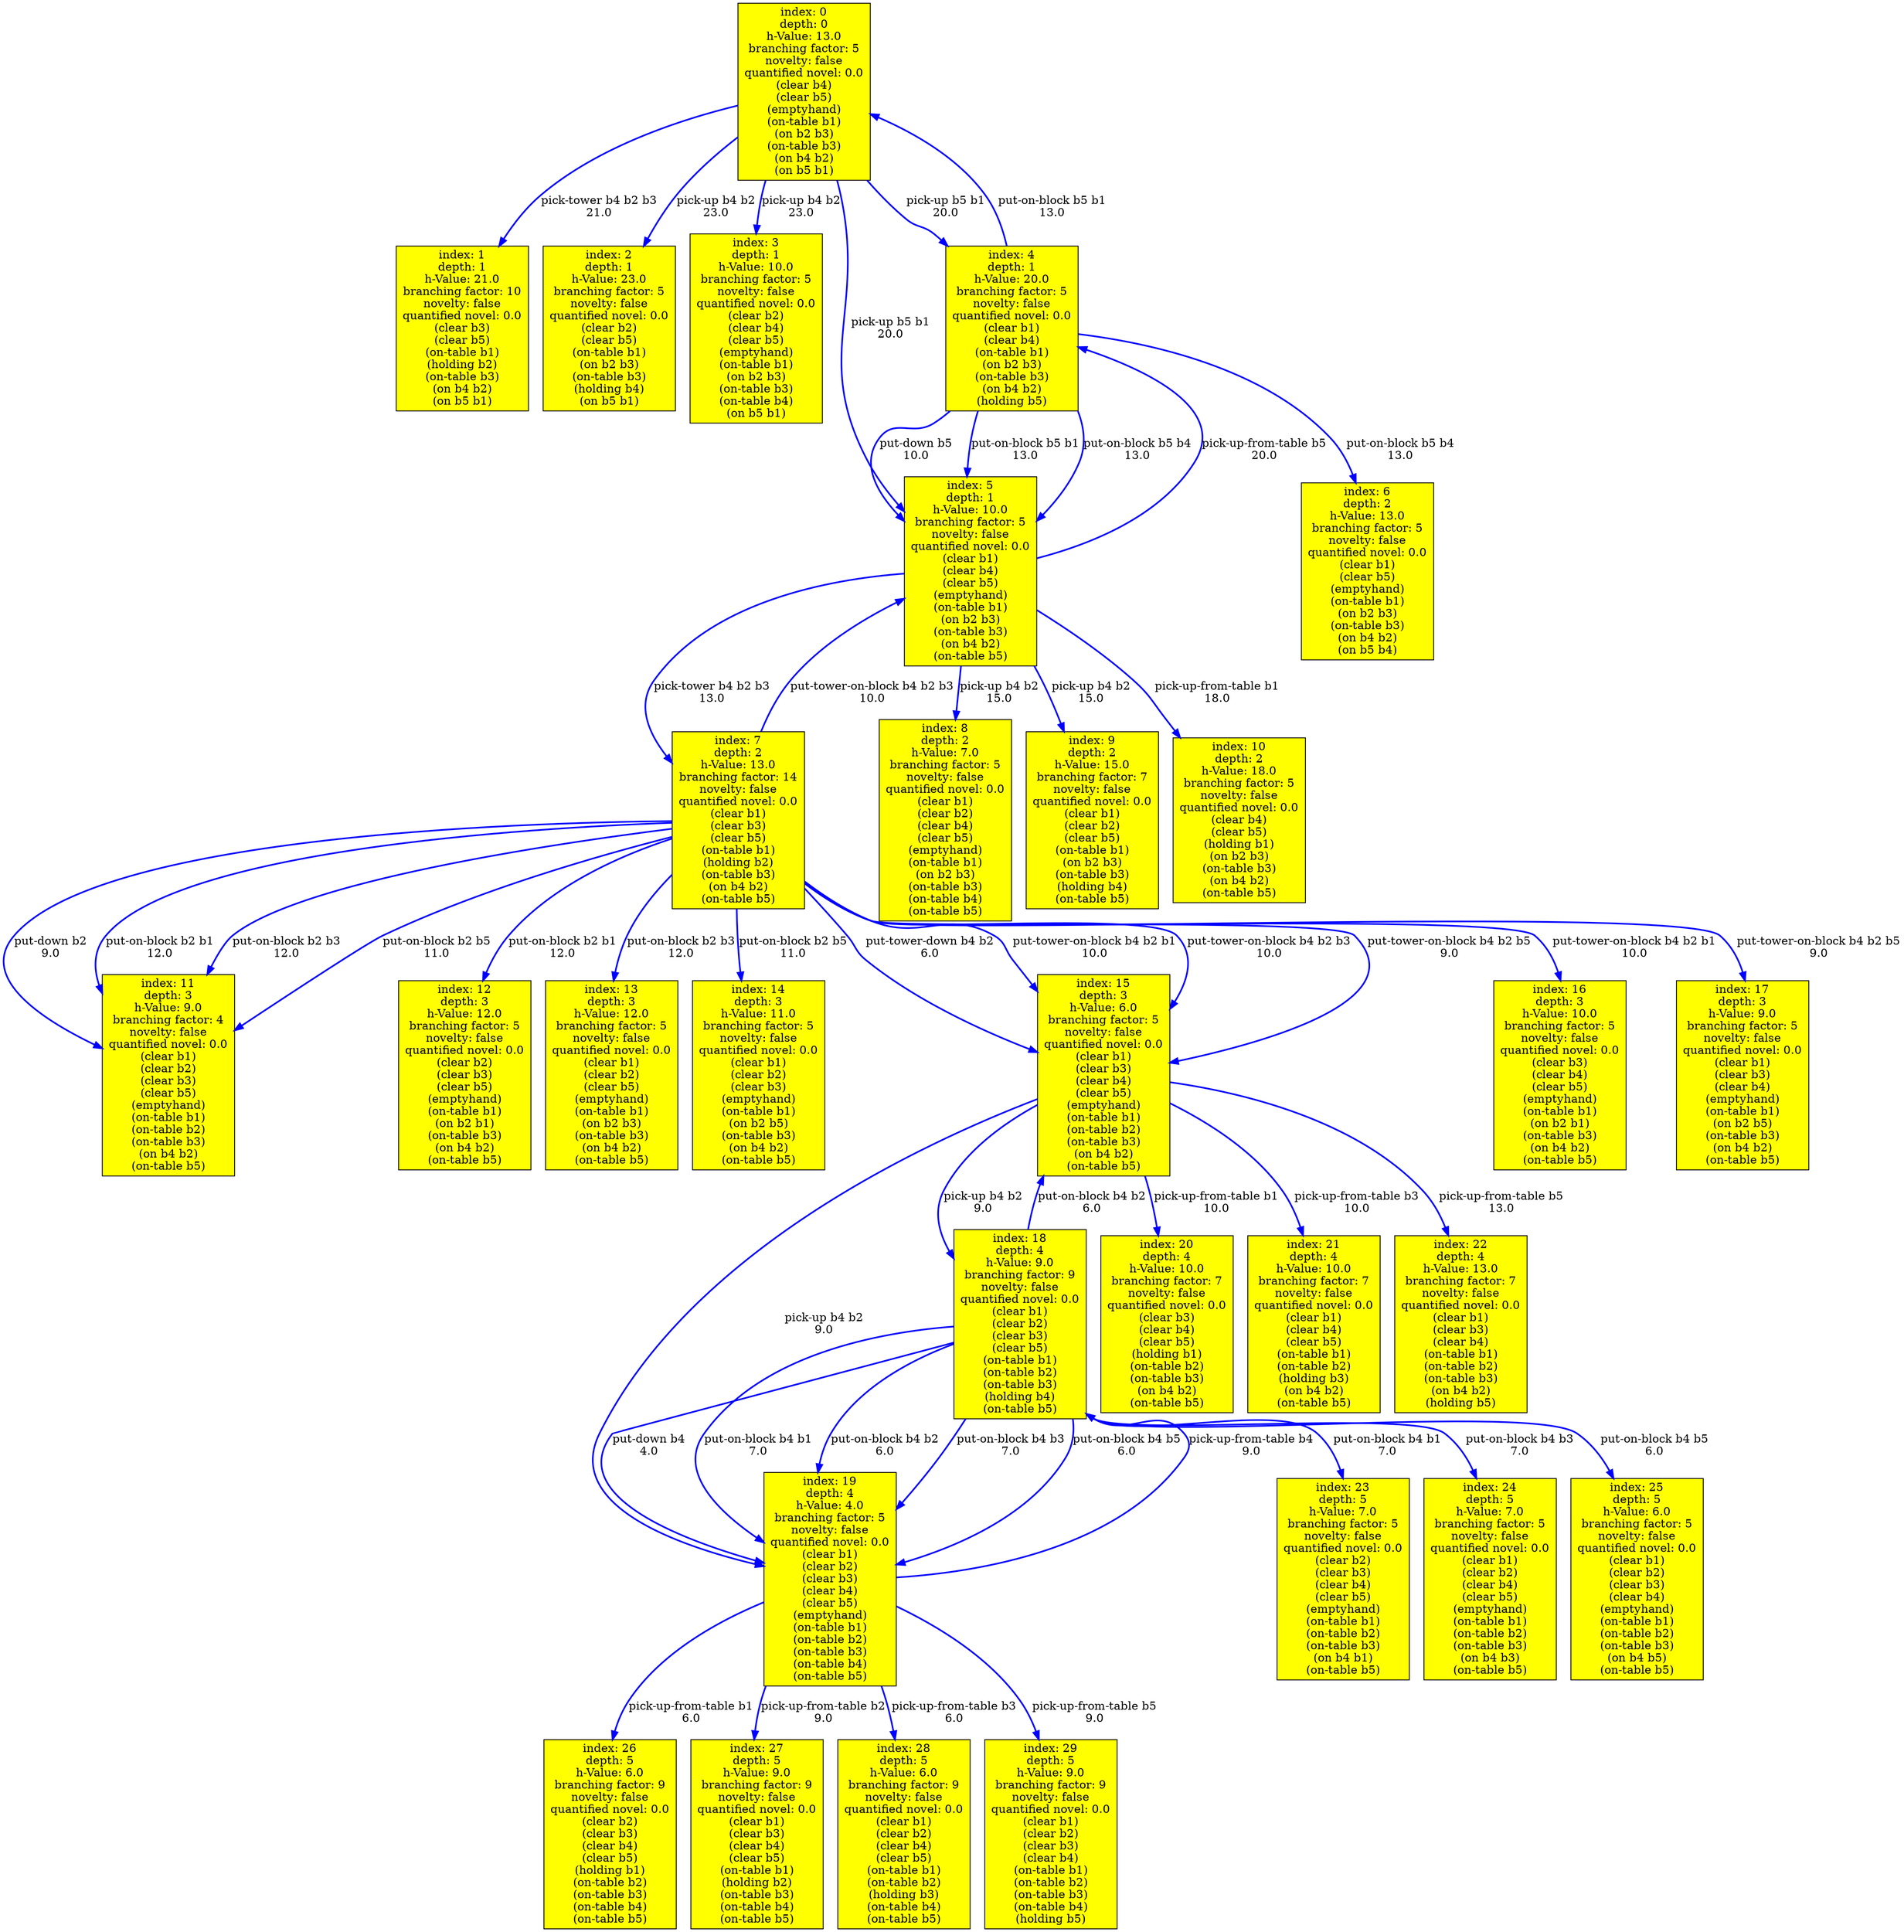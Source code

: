 digraph {
0 [ peripheries="1", shape="rectangle", style="filled", fillcolor="yellow", label="index: 0\ndepth: 0\nh-Value: 13.0\nbranching factor: 5\nnovelty: false\nquantified novel: 0.0\n(clear b4)\n(clear b5)\n(emptyhand)\n(on-table b1)\n(on b2 b3)\n(on-table b3)\n(on b4 b2)\n(on b5 b1)" ]
1 [ peripheries="1", shape="rectangle", style="filled", fillcolor="yellow", label="index: 1\ndepth: 1\nh-Value: 21.0\nbranching factor: 10\nnovelty: false\nquantified novel: 0.0\n(clear b3)\n(clear b5)\n(on-table b1)\n(holding b2)\n(on-table b3)\n(on b4 b2)\n(on b5 b1)" ]
2 [ peripheries="1", shape="rectangle", style="filled", fillcolor="yellow", label="index: 2\ndepth: 1\nh-Value: 23.0\nbranching factor: 5\nnovelty: false\nquantified novel: 0.0\n(clear b2)\n(clear b5)\n(on-table b1)\n(on b2 b3)\n(on-table b3)\n(holding b4)\n(on b5 b1)" ]
3 [ peripheries="1", shape="rectangle", style="filled", fillcolor="yellow", label="index: 3\ndepth: 1\nh-Value: 10.0\nbranching factor: 5\nnovelty: false\nquantified novel: 0.0\n(clear b2)\n(clear b4)\n(clear b5)\n(emptyhand)\n(on-table b1)\n(on b2 b3)\n(on-table b3)\n(on-table b4)\n(on b5 b1)" ]
4 [ peripheries="1", shape="rectangle", style="filled", fillcolor="yellow", label="index: 4\ndepth: 1\nh-Value: 20.0\nbranching factor: 5\nnovelty: false\nquantified novel: 0.0\n(clear b1)\n(clear b4)\n(on-table b1)\n(on b2 b3)\n(on-table b3)\n(on b4 b2)\n(holding b5)" ]
5 [ peripheries="1", shape="rectangle", style="filled", fillcolor="yellow", label="index: 5\ndepth: 1\nh-Value: 10.0\nbranching factor: 5\nnovelty: false\nquantified novel: 0.0\n(clear b1)\n(clear b4)\n(clear b5)\n(emptyhand)\n(on-table b1)\n(on b2 b3)\n(on-table b3)\n(on b4 b2)\n(on-table b5)" ]
6 [ peripheries="1", shape="rectangle", style="filled", fillcolor="yellow", label="index: 6\ndepth: 2\nh-Value: 13.0\nbranching factor: 5\nnovelty: false\nquantified novel: 0.0\n(clear b1)\n(clear b5)\n(emptyhand)\n(on-table b1)\n(on b2 b3)\n(on-table b3)\n(on b4 b2)\n(on b5 b4)" ]
7 [ peripheries="1", shape="rectangle", style="filled", fillcolor="yellow", label="index: 7\ndepth: 2\nh-Value: 13.0\nbranching factor: 14\nnovelty: false\nquantified novel: 0.0\n(clear b1)\n(clear b3)\n(clear b5)\n(on-table b1)\n(holding b2)\n(on-table b3)\n(on b4 b2)\n(on-table b5)" ]
8 [ peripheries="1", shape="rectangle", style="filled", fillcolor="yellow", label="index: 8\ndepth: 2\nh-Value: 7.0\nbranching factor: 5\nnovelty: false\nquantified novel: 0.0\n(clear b1)\n(clear b2)\n(clear b4)\n(clear b5)\n(emptyhand)\n(on-table b1)\n(on b2 b3)\n(on-table b3)\n(on-table b4)\n(on-table b5)" ]
9 [ peripheries="1", shape="rectangle", style="filled", fillcolor="yellow", label="index: 9\ndepth: 2\nh-Value: 15.0\nbranching factor: 7\nnovelty: false\nquantified novel: 0.0\n(clear b1)\n(clear b2)\n(clear b5)\n(on-table b1)\n(on b2 b3)\n(on-table b3)\n(holding b4)\n(on-table b5)" ]
10 [ peripheries="1", shape="rectangle", style="filled", fillcolor="yellow", label="index: 10\ndepth: 2\nh-Value: 18.0\nbranching factor: 5\nnovelty: false\nquantified novel: 0.0\n(clear b4)\n(clear b5)\n(holding b1)\n(on b2 b3)\n(on-table b3)\n(on b4 b2)\n(on-table b5)" ]
11 [ peripheries="1", shape="rectangle", style="filled", fillcolor="yellow", label="index: 11\ndepth: 3\nh-Value: 9.0\nbranching factor: 4\nnovelty: false\nquantified novel: 0.0\n(clear b1)\n(clear b2)\n(clear b3)\n(clear b5)\n(emptyhand)\n(on-table b1)\n(on-table b2)\n(on-table b3)\n(on b4 b2)\n(on-table b5)" ]
12 [ peripheries="1", shape="rectangle", style="filled", fillcolor="yellow", label="index: 12\ndepth: 3\nh-Value: 12.0\nbranching factor: 5\nnovelty: false\nquantified novel: 0.0\n(clear b2)\n(clear b3)\n(clear b5)\n(emptyhand)\n(on-table b1)\n(on b2 b1)\n(on-table b3)\n(on b4 b2)\n(on-table b5)" ]
13 [ peripheries="1", shape="rectangle", style="filled", fillcolor="yellow", label="index: 13\ndepth: 3\nh-Value: 12.0\nbranching factor: 5\nnovelty: false\nquantified novel: 0.0\n(clear b1)\n(clear b2)\n(clear b5)\n(emptyhand)\n(on-table b1)\n(on b2 b3)\n(on-table b3)\n(on b4 b2)\n(on-table b5)" ]
14 [ peripheries="1", shape="rectangle", style="filled", fillcolor="yellow", label="index: 14\ndepth: 3\nh-Value: 11.0\nbranching factor: 5\nnovelty: false\nquantified novel: 0.0\n(clear b1)\n(clear b2)\n(clear b3)\n(emptyhand)\n(on-table b1)\n(on b2 b5)\n(on-table b3)\n(on b4 b2)\n(on-table b5)" ]
15 [ peripheries="1", shape="rectangle", style="filled", fillcolor="yellow", label="index: 15\ndepth: 3\nh-Value: 6.0\nbranching factor: 5\nnovelty: false\nquantified novel: 0.0\n(clear b1)\n(clear b3)\n(clear b4)\n(clear b5)\n(emptyhand)\n(on-table b1)\n(on-table b2)\n(on-table b3)\n(on b4 b2)\n(on-table b5)" ]
16 [ peripheries="1", shape="rectangle", style="filled", fillcolor="yellow", label="index: 16\ndepth: 3\nh-Value: 10.0\nbranching factor: 5\nnovelty: false\nquantified novel: 0.0\n(clear b3)\n(clear b4)\n(clear b5)\n(emptyhand)\n(on-table b1)\n(on b2 b1)\n(on-table b3)\n(on b4 b2)\n(on-table b5)" ]
17 [ peripheries="1", shape="rectangle", style="filled", fillcolor="yellow", label="index: 17\ndepth: 3\nh-Value: 9.0\nbranching factor: 5\nnovelty: false\nquantified novel: 0.0\n(clear b1)\n(clear b3)\n(clear b4)\n(emptyhand)\n(on-table b1)\n(on b2 b5)\n(on-table b3)\n(on b4 b2)\n(on-table b5)" ]
18 [ peripheries="1", shape="rectangle", style="filled", fillcolor="yellow", label="index: 18\ndepth: 4\nh-Value: 9.0\nbranching factor: 9\nnovelty: false\nquantified novel: 0.0\n(clear b1)\n(clear b2)\n(clear b3)\n(clear b5)\n(on-table b1)\n(on-table b2)\n(on-table b3)\n(holding b4)\n(on-table b5)" ]
19 [ peripheries="1", shape="rectangle", style="filled", fillcolor="yellow", label="index: 19\ndepth: 4\nh-Value: 4.0\nbranching factor: 5\nnovelty: false\nquantified novel: 0.0\n(clear b1)\n(clear b2)\n(clear b3)\n(clear b4)\n(clear b5)\n(emptyhand)\n(on-table b1)\n(on-table b2)\n(on-table b3)\n(on-table b4)\n(on-table b5)" ]
20 [ peripheries="1", shape="rectangle", style="filled", fillcolor="yellow", label="index: 20\ndepth: 4\nh-Value: 10.0\nbranching factor: 7\nnovelty: false\nquantified novel: 0.0\n(clear b3)\n(clear b4)\n(clear b5)\n(holding b1)\n(on-table b2)\n(on-table b3)\n(on b4 b2)\n(on-table b5)" ]
21 [ peripheries="1", shape="rectangle", style="filled", fillcolor="yellow", label="index: 21\ndepth: 4\nh-Value: 10.0\nbranching factor: 7\nnovelty: false\nquantified novel: 0.0\n(clear b1)\n(clear b4)\n(clear b5)\n(on-table b1)\n(on-table b2)\n(holding b3)\n(on b4 b2)\n(on-table b5)" ]
22 [ peripheries="1", shape="rectangle", style="filled", fillcolor="yellow", label="index: 22\ndepth: 4\nh-Value: 13.0\nbranching factor: 7\nnovelty: false\nquantified novel: 0.0\n(clear b1)\n(clear b3)\n(clear b4)\n(on-table b1)\n(on-table b2)\n(on-table b3)\n(on b4 b2)\n(holding b5)" ]
23 [ peripheries="1", shape="rectangle", style="filled", fillcolor="yellow", label="index: 23\ndepth: 5\nh-Value: 7.0\nbranching factor: 5\nnovelty: false\nquantified novel: 0.0\n(clear b2)\n(clear b3)\n(clear b4)\n(clear b5)\n(emptyhand)\n(on-table b1)\n(on-table b2)\n(on-table b3)\n(on b4 b1)\n(on-table b5)" ]
24 [ peripheries="1", shape="rectangle", style="filled", fillcolor="yellow", label="index: 24\ndepth: 5\nh-Value: 7.0\nbranching factor: 5\nnovelty: false\nquantified novel: 0.0\n(clear b1)\n(clear b2)\n(clear b4)\n(clear b5)\n(emptyhand)\n(on-table b1)\n(on-table b2)\n(on-table b3)\n(on b4 b3)\n(on-table b5)" ]
25 [ peripheries="1", shape="rectangle", style="filled", fillcolor="yellow", label="index: 25\ndepth: 5\nh-Value: 6.0\nbranching factor: 5\nnovelty: false\nquantified novel: 0.0\n(clear b1)\n(clear b2)\n(clear b3)\n(clear b4)\n(emptyhand)\n(on-table b1)\n(on-table b2)\n(on-table b3)\n(on b4 b5)\n(on-table b5)" ]
26 [ peripheries="1", shape="rectangle", style="filled", fillcolor="yellow", label="index: 26\ndepth: 5\nh-Value: 6.0\nbranching factor: 9\nnovelty: false\nquantified novel: 0.0\n(clear b2)\n(clear b3)\n(clear b4)\n(clear b5)\n(holding b1)\n(on-table b2)\n(on-table b3)\n(on-table b4)\n(on-table b5)" ]
27 [ peripheries="1", shape="rectangle", style="filled", fillcolor="yellow", label="index: 27\ndepth: 5\nh-Value: 9.0\nbranching factor: 9\nnovelty: false\nquantified novel: 0.0\n(clear b1)\n(clear b3)\n(clear b4)\n(clear b5)\n(on-table b1)\n(holding b2)\n(on-table b3)\n(on-table b4)\n(on-table b5)" ]
28 [ peripheries="1", shape="rectangle", style="filled", fillcolor="yellow", label="index: 28\ndepth: 5\nh-Value: 6.0\nbranching factor: 9\nnovelty: false\nquantified novel: 0.0\n(clear b1)\n(clear b2)\n(clear b4)\n(clear b5)\n(on-table b1)\n(on-table b2)\n(holding b3)\n(on-table b4)\n(on-table b5)" ]
29 [ peripheries="1", shape="rectangle", style="filled", fillcolor="yellow", label="index: 29\ndepth: 5\nh-Value: 9.0\nbranching factor: 9\nnovelty: false\nquantified novel: 0.0\n(clear b1)\n(clear b2)\n(clear b3)\n(clear b4)\n(on-table b1)\n(on-table b2)\n(on-table b3)\n(on-table b4)\n(holding b5)" ]
0 -> 1 [ label="pick-tower b4 b2 b3\n21.0\n", style="bold", color="blue"  ]
0 -> 2 [ label="pick-up b4 b2\n23.0\n", style="bold", color="blue"  ]
0 -> 3 [ label="pick-up b4 b2\n23.0\n", style="bold", color="blue"  ]
0 -> 4 [ label="pick-up b5 b1\n20.0\n", style="bold", color="blue"  ]
0 -> 5 [ label="pick-up b5 b1\n20.0\n", style="bold", color="blue"  ]
4 -> 5 [ label="put-down b5\n10.0\n", style="bold", color="blue"  ]
4 -> 5 [ label="put-on-block b5 b1\n13.0\n", style="bold", color="blue"  ]
4 -> 0 [ label="put-on-block b5 b1\n13.0\n", style="bold", color="blue"  ]
4 -> 5 [ label="put-on-block b5 b4\n13.0\n", style="bold", color="blue"  ]
4 -> 6 [ label="put-on-block b5 b4\n13.0\n", style="bold", color="blue"  ]
5 -> 7 [ label="pick-tower b4 b2 b3\n13.0\n", style="bold", color="blue"  ]
5 -> 8 [ label="pick-up b4 b2\n15.0\n", style="bold", color="blue"  ]
5 -> 9 [ label="pick-up b4 b2\n15.0\n", style="bold", color="blue"  ]
5 -> 10 [ label="pick-up-from-table b1\n18.0\n", style="bold", color="blue"  ]
5 -> 4 [ label="pick-up-from-table b5\n20.0\n", style="bold", color="blue"  ]
7 -> 11 [ label="put-down b2\n9.0\n", style="bold", color="blue"  ]
7 -> 12 [ label="put-on-block b2 b1\n12.0\n", style="bold", color="blue"  ]
7 -> 11 [ label="put-on-block b2 b1\n12.0\n", style="bold", color="blue"  ]
7 -> 13 [ label="put-on-block b2 b3\n12.0\n", style="bold", color="blue"  ]
7 -> 11 [ label="put-on-block b2 b3\n12.0\n", style="bold", color="blue"  ]
7 -> 14 [ label="put-on-block b2 b5\n11.0\n", style="bold", color="blue"  ]
7 -> 11 [ label="put-on-block b2 b5\n11.0\n", style="bold", color="blue"  ]
7 -> 15 [ label="put-tower-down b4 b2\n6.0\n", style="bold", color="blue"  ]
7 -> 16 [ label="put-tower-on-block b4 b2 b1\n10.0\n", style="bold", color="blue"  ]
7 -> 15 [ label="put-tower-on-block b4 b2 b1\n10.0\n", style="bold", color="blue"  ]
7 -> 5 [ label="put-tower-on-block b4 b2 b3\n10.0\n", style="bold", color="blue"  ]
7 -> 15 [ label="put-tower-on-block b4 b2 b3\n10.0\n", style="bold", color="blue"  ]
7 -> 17 [ label="put-tower-on-block b4 b2 b5\n9.0\n", style="bold", color="blue"  ]
7 -> 15 [ label="put-tower-on-block b4 b2 b5\n9.0\n", style="bold", color="blue"  ]
15 -> 18 [ label="pick-up b4 b2\n9.0\n", style="bold", color="blue"  ]
15 -> 19 [ label="pick-up b4 b2\n9.0\n", style="bold", color="blue"  ]
15 -> 20 [ label="pick-up-from-table b1\n10.0\n", style="bold", color="blue"  ]
15 -> 21 [ label="pick-up-from-table b3\n10.0\n", style="bold", color="blue"  ]
15 -> 22 [ label="pick-up-from-table b5\n13.0\n", style="bold", color="blue"  ]
18 -> 19 [ label="put-down b4\n4.0\n", style="bold", color="blue"  ]
18 -> 23 [ label="put-on-block b4 b1\n7.0\n", style="bold", color="blue"  ]
18 -> 19 [ label="put-on-block b4 b1\n7.0\n", style="bold", color="blue"  ]
18 -> 19 [ label="put-on-block b4 b2\n6.0\n", style="bold", color="blue"  ]
18 -> 15 [ label="put-on-block b4 b2\n6.0\n", style="bold", color="blue"  ]
18 -> 24 [ label="put-on-block b4 b3\n7.0\n", style="bold", color="blue"  ]
18 -> 19 [ label="put-on-block b4 b3\n7.0\n", style="bold", color="blue"  ]
18 -> 25 [ label="put-on-block b4 b5\n6.0\n", style="bold", color="blue"  ]
18 -> 19 [ label="put-on-block b4 b5\n6.0\n", style="bold", color="blue"  ]
19 -> 26 [ label="pick-up-from-table b1\n6.0\n", style="bold", color="blue"  ]
19 -> 27 [ label="pick-up-from-table b2\n9.0\n", style="bold", color="blue"  ]
19 -> 28 [ label="pick-up-from-table b3\n6.0\n", style="bold", color="blue"  ]
19 -> 18 [ label="pick-up-from-table b4\n9.0\n", style="bold", color="blue"  ]
19 -> 29 [ label="pick-up-from-table b5\n9.0\n", style="bold", color="blue"  ]
}
